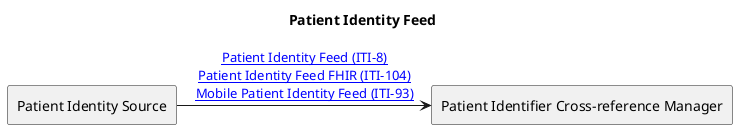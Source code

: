 @startuml

title "Patient Identity Feed"

agent "Patient Identity Source" as Source

agent "Patient Identifier Cross-reference Manager" as MPI

Source -r-> MPI: [[https://profiles.ihe.net/ITI/TF/Volume2/ITI-8.html Patient Identity Feed (ITI-8)]]\n[[https://profiles.ihe.net/ITI/PIXm/ITI-104.html Patient Identity Feed FHIR (ITI-104)]]\n[[https://profiles.ihe.net/ITI/PMIR/ITI-93.html Mobile Patient Identity Feed (ITI-93)]]

@enduml
